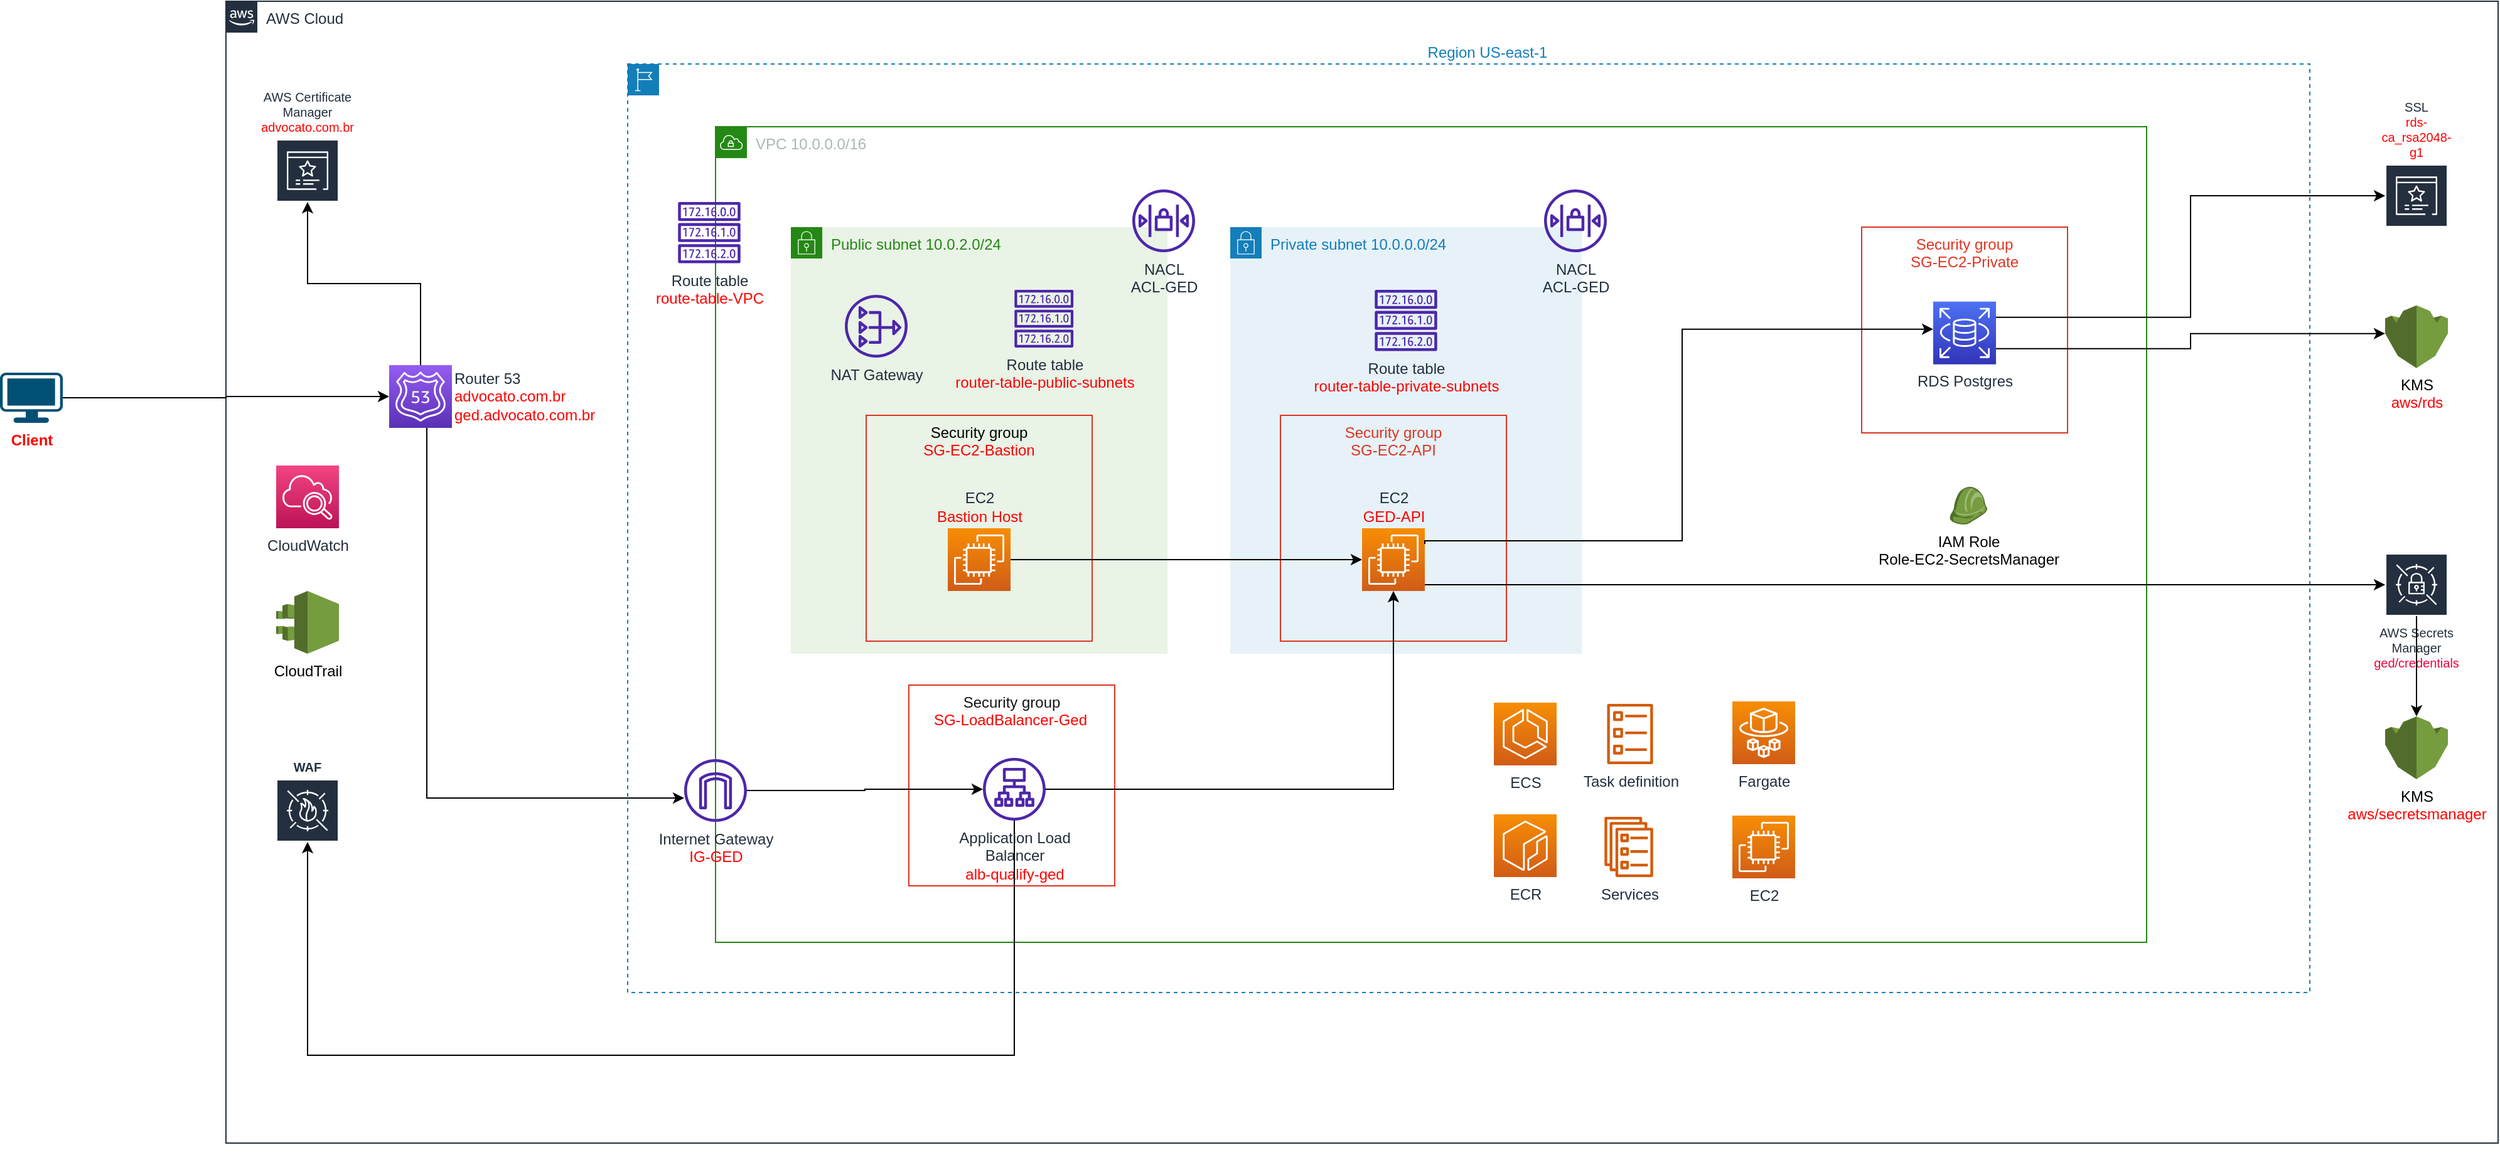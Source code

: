 <mxfile version="20.8.10" type="device"><diagram name="Página-1" id="TlxIxWmbBKacSzVn2hIQ"><mxGraphModel dx="1114" dy="781" grid="1" gridSize="10" guides="1" tooltips="1" connect="1" arrows="1" fold="1" page="1" pageScale="1" pageWidth="827" pageHeight="1169" math="0" shadow="0"><root><mxCell id="0"/><mxCell id="1" parent="0"/><mxCell id="9AdBZdHf4qmZB2p49X4Q-2" value="AWS Cloud" style="points=[[0,0],[0.25,0],[0.5,0],[0.75,0],[1,0],[1,0.25],[1,0.5],[1,0.75],[1,1],[0.75,1],[0.5,1],[0.25,1],[0,1],[0,0.75],[0,0.5],[0,0.25]];outlineConnect=0;gradientColor=none;html=1;whiteSpace=wrap;fontSize=12;fontStyle=0;container=1;pointerEvents=0;collapsible=0;recursiveResize=0;shape=mxgraph.aws4.group;grIcon=mxgraph.aws4.group_aws_cloud_alt;strokeColor=#232F3E;fillColor=none;verticalAlign=top;align=left;spacingLeft=30;fontColor=#232F3E;dashed=0;movable=1;resizable=1;rotatable=1;deletable=1;editable=1;connectable=1;" parent="1" vertex="1"><mxGeometry x="250" y="120" width="1810" height="910" as="geometry"/></mxCell><mxCell id="9AdBZdHf4qmZB2p49X4Q-7" value="Region US-east-1" style="points=[[0,0],[0.25,0],[0.5,0],[0.75,0],[1,0],[1,0.25],[1,0.5],[1,0.75],[1,1],[0.75,1],[0.5,1],[0.25,1],[0,1],[0,0.75],[0,0.5],[0,0.25]];outlineConnect=0;gradientColor=none;html=1;whiteSpace=wrap;fontSize=12;fontStyle=0;container=1;pointerEvents=0;collapsible=0;recursiveResize=0;shape=mxgraph.aws4.group;grIcon=mxgraph.aws4.group_region;strokeColor=#147EBA;fillColor=none;verticalAlign=bottom;align=center;spacingLeft=30;fontColor=#147EBA;dashed=1;movable=1;resizable=1;rotatable=1;deletable=1;editable=1;connectable=1;labelPosition=center;verticalLabelPosition=top;" parent="9AdBZdHf4qmZB2p49X4Q-2" vertex="1"><mxGeometry x="320" y="50" width="1340" height="740" as="geometry"/></mxCell><mxCell id="9AdBZdHf4qmZB2p49X4Q-8" value="VPC 10.0.0.0/16" style="points=[[0,0],[0.25,0],[0.5,0],[0.75,0],[1,0],[1,0.25],[1,0.5],[1,0.75],[1,1],[0.75,1],[0.5,1],[0.25,1],[0,1],[0,0.75],[0,0.5],[0,0.25]];outlineConnect=0;gradientColor=none;html=1;whiteSpace=wrap;fontSize=12;fontStyle=0;container=1;pointerEvents=0;collapsible=0;recursiveResize=0;shape=mxgraph.aws4.group;grIcon=mxgraph.aws4.group_vpc;strokeColor=#248814;fillColor=none;verticalAlign=top;align=left;spacingLeft=30;fontColor=#AAB7B8;dashed=0;movable=1;resizable=1;rotatable=1;deletable=1;editable=1;connectable=1;" parent="9AdBZdHf4qmZB2p49X4Q-7" vertex="1"><mxGeometry x="70" y="50" width="1140" height="650" as="geometry"/></mxCell><mxCell id="Kh6abr-luLYYtOmnZ7HQ-10" value="Security group&#10;SG-EC2-Private" style="fillColor=none;strokeColor=#DD3522;verticalAlign=top;fontStyle=0;fontColor=#DD3522;movable=1;resizable=1;rotatable=1;deletable=1;editable=1;connectable=1;" parent="9AdBZdHf4qmZB2p49X4Q-8" vertex="1"><mxGeometry x="913" y="80" width="164" height="164" as="geometry"/></mxCell><mxCell id="Kh6abr-luLYYtOmnZ7HQ-9" value="Security group&#10;" style="fillColor=none;strokeColor=#DD3522;verticalAlign=top;fontStyle=0;fontColor=#171616;movable=1;resizable=1;rotatable=1;deletable=1;editable=1;connectable=1;" parent="9AdBZdHf4qmZB2p49X4Q-8" vertex="1"><mxGeometry x="154" y="445" width="164" height="160" as="geometry"/></mxCell><mxCell id="9AdBZdHf4qmZB2p49X4Q-18" value="Public subnet 10.0.2.0/24" style="points=[[0,0],[0.25,0],[0.5,0],[0.75,0],[1,0],[1,0.25],[1,0.5],[1,0.75],[1,1],[0.75,1],[0.5,1],[0.25,1],[0,1],[0,0.75],[0,0.5],[0,0.25]];outlineConnect=0;gradientColor=none;html=1;whiteSpace=wrap;fontSize=12;fontStyle=0;container=1;pointerEvents=0;collapsible=0;recursiveResize=0;shape=mxgraph.aws4.group;grIcon=mxgraph.aws4.group_security_group;grStroke=0;strokeColor=#248814;fillColor=#E9F3E6;verticalAlign=top;align=left;spacingLeft=30;fontColor=#248814;dashed=0;movable=1;resizable=1;rotatable=1;deletable=1;editable=1;connectable=1;" parent="9AdBZdHf4qmZB2p49X4Q-8" vertex="1"><mxGeometry x="60" y="80" width="300" height="340" as="geometry"/></mxCell><mxCell id="Kh6abr-luLYYtOmnZ7HQ-4" value="Security group&#10;" style="fillColor=none;strokeColor=#DD3522;verticalAlign=top;fontStyle=0;fontColor=#000000;movable=1;resizable=1;rotatable=1;deletable=1;editable=1;connectable=1;" parent="9AdBZdHf4qmZB2p49X4Q-18" vertex="1"><mxGeometry x="60" y="150" width="180" height="180" as="geometry"/></mxCell><mxCell id="Kh6abr-luLYYtOmnZ7HQ-5" value="EC2&lt;br&gt;&lt;font color=&quot;#ff0000&quot;&gt;Bastion Host&lt;/font&gt;" style="sketch=0;points=[[0,0,0],[0.25,0,0],[0.5,0,0],[0.75,0,0],[1,0,0],[0,1,0],[0.25,1,0],[0.5,1,0],[0.75,1,0],[1,1,0],[0,0.25,0],[0,0.5,0],[0,0.75,0],[1,0.25,0],[1,0.5,0],[1,0.75,0]];outlineConnect=0;fontColor=#232F3E;gradientColor=#F78E04;gradientDirection=north;fillColor=#D05C17;strokeColor=#ffffff;dashed=0;verticalLabelPosition=top;verticalAlign=bottom;align=center;html=1;fontSize=12;fontStyle=0;aspect=fixed;shape=mxgraph.aws4.resourceIcon;resIcon=mxgraph.aws4.ec2;movable=1;resizable=1;rotatable=1;deletable=1;editable=1;connectable=1;labelPosition=center;" parent="9AdBZdHf4qmZB2p49X4Q-18" vertex="1"><mxGeometry x="125" y="240" width="50" height="50" as="geometry"/></mxCell><mxCell id="Kh6abr-luLYYtOmnZ7HQ-29" value="SG-EC2-Bastion" style="text;html=1;strokeColor=none;fillColor=none;align=center;verticalAlign=middle;whiteSpace=wrap;rounded=0;fontColor=#FF0000;" parent="9AdBZdHf4qmZB2p49X4Q-18" vertex="1"><mxGeometry x="90" y="170" width="120" height="15" as="geometry"/></mxCell><mxCell id="Jt0pqFJxQuWi2rjyHfGb-25" value="Route table&lt;br&gt;&lt;font color=&quot;#ff0000&quot;&gt;router-table-public-subnets&lt;/font&gt;" style="sketch=0;outlineConnect=0;fontColor=#232F3E;gradientColor=none;fillColor=#4D27AA;strokeColor=none;dashed=0;verticalLabelPosition=bottom;verticalAlign=top;align=center;html=1;fontSize=12;fontStyle=0;aspect=fixed;pointerEvents=1;shape=mxgraph.aws4.route_table;movable=1;resizable=1;rotatable=1;deletable=1;editable=1;connectable=1;" parent="9AdBZdHf4qmZB2p49X4Q-18" vertex="1"><mxGeometry x="178" y="50" width="47.21" height="46" as="geometry"/></mxCell><mxCell id="9AdBZdHf4qmZB2p49X4Q-17" value="Private subnet 10.0.0.0/24" style="points=[[0,0],[0.25,0],[0.5,0],[0.75,0],[1,0],[1,0.25],[1,0.5],[1,0.75],[1,1],[0.75,1],[0.5,1],[0.25,1],[0,1],[0,0.75],[0,0.5],[0,0.25]];outlineConnect=0;gradientColor=none;html=1;whiteSpace=wrap;fontSize=12;fontStyle=0;container=1;pointerEvents=0;collapsible=0;recursiveResize=0;shape=mxgraph.aws4.group;grIcon=mxgraph.aws4.group_security_group;grStroke=0;strokeColor=#147EBA;fillColor=#E6F2F8;verticalAlign=top;align=left;spacingLeft=30;fontColor=#147EBA;dashed=0;movable=1;resizable=1;rotatable=1;deletable=1;editable=1;connectable=1;" parent="9AdBZdHf4qmZB2p49X4Q-8" vertex="1"><mxGeometry x="410" y="80" width="280" height="340" as="geometry"/></mxCell><mxCell id="Jt0pqFJxQuWi2rjyHfGb-6" value="Security group&#10;SG-EC2-API" style="fillColor=none;strokeColor=#DD3522;verticalAlign=top;fontStyle=0;fontColor=#DD3522;movable=1;resizable=1;rotatable=1;deletable=1;editable=1;connectable=1;" parent="9AdBZdHf4qmZB2p49X4Q-17" vertex="1"><mxGeometry x="40" y="150" width="180" height="180" as="geometry"/></mxCell><mxCell id="9AdBZdHf4qmZB2p49X4Q-16" value="EC2&lt;br&gt;&lt;font color=&quot;#ff0000&quot;&gt;GED-API&lt;/font&gt;" style="sketch=0;points=[[0,0,0],[0.25,0,0],[0.5,0,0],[0.75,0,0],[1,0,0],[0,1,0],[0.25,1,0],[0.5,1,0],[0.75,1,0],[1,1,0],[0,0.25,0],[0,0.5,0],[0,0.75,0],[1,0.25,0],[1,0.5,0],[1,0.75,0]];outlineConnect=0;fontColor=#232F3E;gradientColor=#F78E04;gradientDirection=north;fillColor=#D05C17;strokeColor=#ffffff;dashed=0;verticalLabelPosition=top;verticalAlign=bottom;align=center;html=1;fontSize=12;fontStyle=0;aspect=fixed;shape=mxgraph.aws4.resourceIcon;resIcon=mxgraph.aws4.ec2;movable=1;resizable=1;rotatable=1;deletable=1;editable=1;connectable=1;labelPosition=center;" parent="9AdBZdHf4qmZB2p49X4Q-17" vertex="1"><mxGeometry x="105" y="240" width="50" height="50" as="geometry"/></mxCell><mxCell id="Jt0pqFJxQuWi2rjyHfGb-26" value="Route table&lt;br&gt;&lt;font color=&quot;#ff0000&quot;&gt;router-table-private-subnets&lt;/font&gt;" style="sketch=0;outlineConnect=0;fontColor=#232F3E;gradientColor=none;fillColor=#4D27AA;strokeColor=none;dashed=0;verticalLabelPosition=bottom;verticalAlign=top;align=center;html=1;fontSize=12;fontStyle=0;aspect=fixed;pointerEvents=1;shape=mxgraph.aws4.route_table;movable=1;resizable=1;rotatable=1;deletable=1;editable=1;connectable=1;" parent="9AdBZdHf4qmZB2p49X4Q-17" vertex="1"><mxGeometry x="115" y="50" width="50" height="48.72" as="geometry"/></mxCell><mxCell id="Kh6abr-luLYYtOmnZ7HQ-38" style="edgeStyle=orthogonalEdgeStyle;rounded=0;orthogonalLoop=1;jettySize=auto;html=1;fontColor=#FF0000;" parent="9AdBZdHf4qmZB2p49X4Q-8" source="Jt0pqFJxQuWi2rjyHfGb-4" target="9AdBZdHf4qmZB2p49X4Q-16" edge="1"><mxGeometry relative="1" as="geometry"/></mxCell><mxCell id="Jt0pqFJxQuWi2rjyHfGb-4" value="Application Load &lt;br&gt;Balancer&lt;br&gt;&lt;font color=&quot;#ff0000&quot;&gt;alb-qualify-ged&lt;/font&gt;" style="sketch=0;outlineConnect=0;fontColor=#232F3E;gradientColor=none;fillColor=#4D27AA;strokeColor=none;dashed=0;verticalLabelPosition=bottom;verticalAlign=top;align=center;html=1;fontSize=12;fontStyle=0;aspect=fixed;pointerEvents=1;shape=mxgraph.aws4.application_load_balancer;movable=1;resizable=1;rotatable=1;deletable=1;editable=1;connectable=1;" parent="9AdBZdHf4qmZB2p49X4Q-8" vertex="1"><mxGeometry x="213" y="503" width="50" height="50" as="geometry"/></mxCell><mxCell id="Jt0pqFJxQuWi2rjyHfGb-2" value="NAT Gateway" style="sketch=0;outlineConnect=0;fontColor=#232F3E;gradientColor=none;fillColor=#4D27AA;strokeColor=none;dashed=0;verticalLabelPosition=bottom;verticalAlign=top;align=center;html=1;fontSize=12;fontStyle=0;aspect=fixed;pointerEvents=1;shape=mxgraph.aws4.nat_gateway;movable=1;resizable=1;rotatable=1;deletable=1;editable=1;connectable=1;" parent="9AdBZdHf4qmZB2p49X4Q-8" vertex="1"><mxGeometry x="103" y="134" width="50" height="50" as="geometry"/></mxCell><mxCell id="Jt0pqFJxQuWi2rjyHfGb-29" value="NACL&lt;br&gt;ACL-GED" style="sketch=0;outlineConnect=0;fontColor=#232F3E;gradientColor=none;fillColor=#4D27AA;strokeColor=none;dashed=0;verticalLabelPosition=bottom;verticalAlign=top;align=center;html=1;fontSize=12;fontStyle=0;aspect=fixed;pointerEvents=1;shape=mxgraph.aws4.network_access_control_list;movable=1;resizable=1;rotatable=1;deletable=1;editable=1;connectable=1;" parent="9AdBZdHf4qmZB2p49X4Q-8" vertex="1"><mxGeometry x="332" y="50" width="50" height="50" as="geometry"/></mxCell><mxCell id="ydgKaHkphg-W1_IZg0Yu-4" value="RDS Postgres" style="sketch=0;points=[[0,0,0],[0.25,0,0],[0.5,0,0],[0.75,0,0],[1,0,0],[0,1,0],[0.25,1,0],[0.5,1,0],[0.75,1,0],[1,1,0],[0,0.25,0],[0,0.5,0],[0,0.75,0],[1,0.25,0],[1,0.5,0],[1,0.75,0]];outlineConnect=0;fontColor=#232F3E;gradientColor=#4D72F3;gradientDirection=north;fillColor=#3334B9;strokeColor=#ffffff;dashed=0;verticalLabelPosition=bottom;verticalAlign=top;align=center;html=1;fontSize=12;fontStyle=0;aspect=fixed;shape=mxgraph.aws4.resourceIcon;resIcon=mxgraph.aws4.rds;" parent="9AdBZdHf4qmZB2p49X4Q-8" vertex="1"><mxGeometry x="970" y="139.36" width="50" height="50" as="geometry"/></mxCell><mxCell id="Kh6abr-luLYYtOmnZ7HQ-17" style="edgeStyle=orthogonalEdgeStyle;rounded=0;orthogonalLoop=1;jettySize=auto;html=1;" parent="9AdBZdHf4qmZB2p49X4Q-8" source="Jt0pqFJxQuWi2rjyHfGb-3" target="Jt0pqFJxQuWi2rjyHfGb-4" edge="1"><mxGeometry relative="1" as="geometry"/></mxCell><mxCell id="Jt0pqFJxQuWi2rjyHfGb-3" value="Internet Gateway&lt;br&gt;&lt;font color=&quot;#ff0000&quot;&gt;IG-GED&lt;/font&gt;" style="sketch=0;outlineConnect=0;fontColor=#232F3E;gradientColor=none;fillColor=#4D27AA;strokeColor=none;dashed=0;verticalLabelPosition=bottom;verticalAlign=top;align=center;html=1;fontSize=12;fontStyle=0;aspect=fixed;pointerEvents=1;shape=mxgraph.aws4.internet_gateway;movable=1;resizable=1;rotatable=1;deletable=1;editable=1;connectable=1;" parent="9AdBZdHf4qmZB2p49X4Q-8" vertex="1"><mxGeometry x="-25" y="504" width="50" height="50" as="geometry"/></mxCell><mxCell id="Kh6abr-luLYYtOmnZ7HQ-14" style="edgeStyle=orthogonalEdgeStyle;rounded=0;orthogonalLoop=1;jettySize=auto;html=1;exitX=1;exitY=0.25;exitDx=0;exitDy=0;exitPerimeter=0;entryX=0;entryY=0.75;entryDx=0;entryDy=0;entryPerimeter=0;" parent="9AdBZdHf4qmZB2p49X4Q-8" source="9AdBZdHf4qmZB2p49X4Q-16" edge="1"><mxGeometry relative="1" as="geometry"><mxPoint x="565" y="317" as="sourcePoint"/><mxPoint x="970" y="161.36" as="targetPoint"/><Array as="points"><mxPoint x="565" y="330"/><mxPoint x="770" y="330"/><mxPoint x="770" y="161"/></Array></mxGeometry></mxCell><mxCell id="ydgKaHkphg-W1_IZg0Yu-8" value="IAM Role&lt;br&gt;Role-EC2-SecretsManager" style="outlineConnect=0;dashed=0;verticalLabelPosition=bottom;verticalAlign=top;align=center;html=1;shape=mxgraph.aws3.role;fillColor=#759C3E;gradientColor=none;" parent="9AdBZdHf4qmZB2p49X4Q-8" vertex="1"><mxGeometry x="983" y="287" width="30" height="30" as="geometry"/></mxCell><mxCell id="Kh6abr-luLYYtOmnZ7HQ-30" value="SG-LoadBalancer-Ged" style="text;html=1;strokeColor=none;fillColor=none;align=center;verticalAlign=middle;whiteSpace=wrap;rounded=0;fontColor=#FF0000;" parent="9AdBZdHf4qmZB2p49X4Q-8" vertex="1"><mxGeometry x="160" y="460" width="150" height="25" as="geometry"/></mxCell><mxCell id="Kh6abr-luLYYtOmnZ7HQ-39" style="edgeStyle=orthogonalEdgeStyle;rounded=0;orthogonalLoop=1;jettySize=auto;html=1;fontColor=#FF0000;" parent="9AdBZdHf4qmZB2p49X4Q-8" source="Kh6abr-luLYYtOmnZ7HQ-5" target="9AdBZdHf4qmZB2p49X4Q-16" edge="1"><mxGeometry relative="1" as="geometry"/></mxCell><mxCell id="Kh6abr-luLYYtOmnZ7HQ-40" value="NACL&lt;br&gt;ACL-GED" style="sketch=0;outlineConnect=0;fontColor=#232F3E;gradientColor=none;fillColor=#4D27AA;strokeColor=none;dashed=0;verticalLabelPosition=bottom;verticalAlign=top;align=center;html=1;fontSize=12;fontStyle=0;aspect=fixed;pointerEvents=1;shape=mxgraph.aws4.network_access_control_list;movable=1;resizable=1;rotatable=1;deletable=1;editable=1;connectable=1;" parent="9AdBZdHf4qmZB2p49X4Q-8" vertex="1"><mxGeometry x="660" y="50" width="50" height="50" as="geometry"/></mxCell><mxCell id="_AXH7ZwxpYpWfYD6_QXP-3" value="ECS" style="sketch=0;points=[[0,0,0],[0.25,0,0],[0.5,0,0],[0.75,0,0],[1,0,0],[0,1,0],[0.25,1,0],[0.5,1,0],[0.75,1,0],[1,1,0],[0,0.25,0],[0,0.5,0],[0,0.75,0],[1,0.25,0],[1,0.5,0],[1,0.75,0]];outlineConnect=0;fontColor=#232F3E;gradientColor=#F78E04;gradientDirection=north;fillColor=#D05C17;strokeColor=#ffffff;dashed=0;verticalLabelPosition=bottom;verticalAlign=top;align=center;html=1;fontSize=12;fontStyle=0;aspect=fixed;shape=mxgraph.aws4.resourceIcon;resIcon=mxgraph.aws4.ecs;" parent="9AdBZdHf4qmZB2p49X4Q-8" vertex="1"><mxGeometry x="620" y="459" width="50" height="50" as="geometry"/></mxCell><mxCell id="_AXH7ZwxpYpWfYD6_QXP-2" value="Task definition" style="sketch=0;outlineConnect=0;fontColor=#232F3E;gradientColor=none;fillColor=#D45B07;strokeColor=none;dashed=0;verticalLabelPosition=bottom;verticalAlign=top;align=center;html=1;fontSize=12;fontStyle=0;aspect=fixed;pointerEvents=1;shape=mxgraph.aws4.ecs_task;" parent="9AdBZdHf4qmZB2p49X4Q-8" vertex="1"><mxGeometry x="710" y="460" width="37" height="48" as="geometry"/></mxCell><mxCell id="_AXH7ZwxpYpWfYD6_QXP-4" value="Services" style="sketch=0;outlineConnect=0;fontColor=#232F3E;gradientColor=none;fillColor=#D45B07;strokeColor=none;dashed=0;verticalLabelPosition=bottom;verticalAlign=top;align=center;html=1;fontSize=12;fontStyle=0;aspect=fixed;pointerEvents=1;shape=mxgraph.aws4.ecs_service;" parent="9AdBZdHf4qmZB2p49X4Q-8" vertex="1"><mxGeometry x="708" y="550" width="39" height="48" as="geometry"/></mxCell><mxCell id="_AXH7ZwxpYpWfYD6_QXP-5" value="ECR" style="sketch=0;points=[[0,0,0],[0.25,0,0],[0.5,0,0],[0.75,0,0],[1,0,0],[0,1,0],[0.25,1,0],[0.5,1,0],[0.75,1,0],[1,1,0],[0,0.25,0],[0,0.5,0],[0,0.75,0],[1,0.25,0],[1,0.5,0],[1,0.75,0]];outlineConnect=0;fontColor=#232F3E;gradientColor=#F78E04;gradientDirection=north;fillColor=#D05C17;strokeColor=#ffffff;dashed=0;verticalLabelPosition=bottom;verticalAlign=top;align=center;html=1;fontSize=12;fontStyle=0;aspect=fixed;shape=mxgraph.aws4.resourceIcon;resIcon=mxgraph.aws4.ecr;" parent="9AdBZdHf4qmZB2p49X4Q-8" vertex="1"><mxGeometry x="620" y="548" width="50" height="50" as="geometry"/></mxCell><mxCell id="_AXH7ZwxpYpWfYD6_QXP-6" value="Fargate" style="sketch=0;points=[[0,0,0],[0.25,0,0],[0.5,0,0],[0.75,0,0],[1,0,0],[0,1,0],[0.25,1,0],[0.5,1,0],[0.75,1,0],[1,1,0],[0,0.25,0],[0,0.5,0],[0,0.75,0],[1,0.25,0],[1,0.5,0],[1,0.75,0]];outlineConnect=0;fontColor=#232F3E;gradientColor=#F78E04;gradientDirection=north;fillColor=#D05C17;strokeColor=#ffffff;dashed=0;verticalLabelPosition=bottom;verticalAlign=top;align=center;html=1;fontSize=12;fontStyle=0;aspect=fixed;shape=mxgraph.aws4.resourceIcon;resIcon=mxgraph.aws4.fargate;" parent="9AdBZdHf4qmZB2p49X4Q-8" vertex="1"><mxGeometry x="810" y="458" width="50" height="50" as="geometry"/></mxCell><mxCell id="_AXH7ZwxpYpWfYD6_QXP-7" value="EC2" style="sketch=0;points=[[0,0,0],[0.25,0,0],[0.5,0,0],[0.75,0,0],[1,0,0],[0,1,0],[0.25,1,0],[0.5,1,0],[0.75,1,0],[1,1,0],[0,0.25,0],[0,0.5,0],[0,0.75,0],[1,0.25,0],[1,0.5,0],[1,0.75,0]];outlineConnect=0;fontColor=#232F3E;gradientColor=#F78E04;gradientDirection=north;fillColor=#D05C17;strokeColor=#ffffff;dashed=0;verticalLabelPosition=bottom;verticalAlign=top;align=center;html=1;fontSize=12;fontStyle=0;aspect=fixed;shape=mxgraph.aws4.resourceIcon;resIcon=mxgraph.aws4.ec2;" parent="9AdBZdHf4qmZB2p49X4Q-8" vertex="1"><mxGeometry x="810" y="549" width="50" height="50" as="geometry"/></mxCell><mxCell id="Kh6abr-luLYYtOmnZ7HQ-2" value="Route table&lt;br&gt;&lt;font color=&quot;#ff0000&quot;&gt;route-table-VPC&lt;/font&gt;&lt;br&gt;&lt;span style=&quot;display: flex;&quot;&gt;&lt;/span&gt;&lt;span style=&quot;display: flex;&quot;&gt;&lt;/span&gt;&lt;span style=&quot;display: flex;&quot;&gt;&lt;/span&gt;" style="sketch=0;outlineConnect=0;fontColor=#232F3E;gradientColor=none;fillColor=#4D27AA;strokeColor=none;dashed=0;verticalLabelPosition=bottom;verticalAlign=top;align=center;html=1;fontSize=12;fontStyle=0;aspect=fixed;pointerEvents=1;shape=mxgraph.aws4.route_table;movable=1;resizable=1;rotatable=1;deletable=1;editable=1;connectable=1;" parent="9AdBZdHf4qmZB2p49X4Q-7" vertex="1"><mxGeometry x="40" y="110" width="50" height="48.72" as="geometry"/></mxCell><mxCell id="Kh6abr-luLYYtOmnZ7HQ-1" style="edgeStyle=orthogonalEdgeStyle;rounded=0;orthogonalLoop=1;jettySize=auto;html=1;exitX=0.5;exitY=0;exitDx=0;exitDy=0;exitPerimeter=0;" parent="9AdBZdHf4qmZB2p49X4Q-2" source="9AdBZdHf4qmZB2p49X4Q-11" target="iEiRXBOhiPbkz48faM2q-2" edge="1"><mxGeometry relative="1" as="geometry"/></mxCell><mxCell id="Kh6abr-luLYYtOmnZ7HQ-11" style="edgeStyle=orthogonalEdgeStyle;rounded=0;orthogonalLoop=1;jettySize=auto;html=1;" parent="9AdBZdHf4qmZB2p49X4Q-2" source="9AdBZdHf4qmZB2p49X4Q-11" target="Jt0pqFJxQuWi2rjyHfGb-3" edge="1"><mxGeometry relative="1" as="geometry"><Array as="points"><mxPoint x="160" y="635"/></Array></mxGeometry></mxCell><mxCell id="9AdBZdHf4qmZB2p49X4Q-11" value="Router 53&lt;br&gt;&lt;font color=&quot;#ff0000&quot;&gt;advocato.com.br&lt;br&gt;ged.advocato.com.br&lt;br&gt;&lt;/font&gt;" style="sketch=0;points=[[0,0,0],[0.25,0,0],[0.5,0,0],[0.75,0,0],[1,0,0],[0,1,0],[0.25,1,0],[0.5,1,0],[0.75,1,0],[1,1,0],[0,0.25,0],[0,0.5,0],[0,0.75,0],[1,0.25,0],[1,0.5,0],[1,0.75,0]];outlineConnect=0;fontColor=#232F3E;gradientColor=#945DF2;gradientDirection=north;fillColor=#5A30B5;strokeColor=#ffffff;dashed=0;verticalLabelPosition=middle;verticalAlign=middle;align=left;html=1;fontSize=12;fontStyle=0;aspect=fixed;shape=mxgraph.aws4.resourceIcon;resIcon=mxgraph.aws4.route_53;labelPosition=right;movable=1;resizable=1;rotatable=1;deletable=1;editable=1;connectable=1;" parent="9AdBZdHf4qmZB2p49X4Q-2" vertex="1"><mxGeometry x="130" y="290" width="50" height="50" as="geometry"/></mxCell><mxCell id="iEiRXBOhiPbkz48faM2q-1" value="WAF" style="sketch=0;outlineConnect=0;fontColor=#232F3E;gradientColor=none;strokeColor=#ffffff;fillColor=#232F3E;dashed=0;verticalLabelPosition=top;verticalAlign=bottom;align=center;html=1;whiteSpace=wrap;fontSize=10;fontStyle=1;spacing=3;shape=mxgraph.aws4.productIcon;prIcon=mxgraph.aws4.waf;movable=1;resizable=1;rotatable=1;deletable=1;editable=1;connectable=1;labelPosition=center;" parent="9AdBZdHf4qmZB2p49X4Q-2" vertex="1"><mxGeometry x="40" y="620" width="50" height="50" as="geometry"/></mxCell><mxCell id="iEiRXBOhiPbkz48faM2q-2" value="&lt;span style=&quot;font-weight: normal;&quot;&gt;AWS Certificate Manager&lt;br&gt;&lt;font style=&quot;&quot; color=&quot;#ff0000&quot;&gt;advocato.com.br&lt;/font&gt;&lt;/span&gt;" style="sketch=0;outlineConnect=0;fontColor=#232F3E;gradientColor=none;strokeColor=#ffffff;fillColor=#232F3E;dashed=0;verticalLabelPosition=top;verticalAlign=bottom;align=center;html=1;whiteSpace=wrap;fontSize=10;fontStyle=1;spacing=3;shape=mxgraph.aws4.productIcon;prIcon=mxgraph.aws4.certificate_manager_3;labelPosition=center;" parent="9AdBZdHf4qmZB2p49X4Q-2" vertex="1"><mxGeometry x="40" y="110" width="50" height="50" as="geometry"/></mxCell><mxCell id="Jt0pqFJxQuWi2rjyHfGb-34" value="CloudWatch" style="sketch=0;points=[[0,0,0],[0.25,0,0],[0.5,0,0],[0.75,0,0],[1,0,0],[0,1,0],[0.25,1,0],[0.5,1,0],[0.75,1,0],[1,1,0],[0,0.25,0],[0,0.5,0],[0,0.75,0],[1,0.25,0],[1,0.5,0],[1,0.75,0]];points=[[0,0,0],[0.25,0,0],[0.5,0,0],[0.75,0,0],[1,0,0],[0,1,0],[0.25,1,0],[0.5,1,0],[0.75,1,0],[1,1,0],[0,0.25,0],[0,0.5,0],[0,0.75,0],[1,0.25,0],[1,0.5,0],[1,0.75,0]];outlineConnect=0;fontColor=#232F3E;gradientColor=#F34482;gradientDirection=north;fillColor=#BC1356;strokeColor=#ffffff;dashed=0;verticalLabelPosition=bottom;verticalAlign=top;align=center;html=1;fontSize=12;fontStyle=0;aspect=fixed;shape=mxgraph.aws4.resourceIcon;resIcon=mxgraph.aws4.cloudwatch_2;movable=1;resizable=1;rotatable=1;deletable=1;editable=1;connectable=1;" parent="9AdBZdHf4qmZB2p49X4Q-2" vertex="1"><mxGeometry x="40" y="370" width="50" height="50" as="geometry"/></mxCell><mxCell id="Kh6abr-luLYYtOmnZ7HQ-24" value="CloudTrail" style="outlineConnect=0;dashed=0;verticalLabelPosition=bottom;verticalAlign=top;align=center;html=1;shape=mxgraph.aws3.cloudtrail;fillColor=#759C3E;gradientColor=none;" parent="9AdBZdHf4qmZB2p49X4Q-2" vertex="1"><mxGeometry x="40" y="470" width="50" height="50" as="geometry"/></mxCell><mxCell id="Kh6abr-luLYYtOmnZ7HQ-35" value="&lt;span style=&quot;font-weight: normal;&quot;&gt;SSL&lt;/span&gt;&lt;br&gt;&lt;font style=&quot;font-weight: normal;&quot; color=&quot;#ff0000&quot;&gt;rds-ca_rsa2048-g1&lt;/font&gt;" style="sketch=0;outlineConnect=0;fontColor=#232F3E;gradientColor=none;strokeColor=#ffffff;fillColor=#232F3E;dashed=0;verticalLabelPosition=top;verticalAlign=bottom;align=center;html=1;whiteSpace=wrap;fontSize=10;fontStyle=1;spacing=3;shape=mxgraph.aws4.productIcon;prIcon=mxgraph.aws4.certificate_manager_3;labelPosition=center;" parent="9AdBZdHf4qmZB2p49X4Q-2" vertex="1"><mxGeometry x="1720" y="130" width="50" height="50" as="geometry"/></mxCell><mxCell id="ydgKaHkphg-W1_IZg0Yu-7" value="KMS&lt;br&gt;&lt;font color=&quot;#ff0000&quot;&gt;aws/rds&lt;/font&gt;" style="outlineConnect=0;dashed=0;verticalLabelPosition=bottom;verticalAlign=top;align=center;html=1;shape=mxgraph.aws3.kms;fillColor=#759C3E;gradientColor=none;labelPosition=center;" parent="9AdBZdHf4qmZB2p49X4Q-2" vertex="1"><mxGeometry x="1720" y="242.36" width="50" height="50" as="geometry"/></mxCell><mxCell id="Kh6abr-luLYYtOmnZ7HQ-19" value="&lt;span style=&quot;font-weight: normal;&quot;&gt;AWS Secrets Manager&lt;br&gt;&lt;font color=&quot;#ef0140&quot;&gt;ged/credentials&lt;/font&gt;&lt;/span&gt;" style="sketch=0;outlineConnect=0;fontColor=#232F3E;gradientColor=none;strokeColor=#ffffff;fillColor=#232F3E;dashed=0;verticalLabelPosition=bottom;verticalAlign=top;align=center;html=1;whiteSpace=wrap;fontSize=10;fontStyle=1;spacing=3;shape=mxgraph.aws4.productIcon;prIcon=mxgraph.aws4.secrets_manager;labelPosition=center;" parent="9AdBZdHf4qmZB2p49X4Q-2" vertex="1"><mxGeometry x="1720" y="440" width="50" height="50" as="geometry"/></mxCell><mxCell id="Kh6abr-luLYYtOmnZ7HQ-33" value="KMS&lt;br&gt;&lt;font color=&quot;#ff0000&quot;&gt;aws/secretsmanager&lt;/font&gt;" style="outlineConnect=0;dashed=0;verticalLabelPosition=bottom;verticalAlign=top;align=center;html=1;shape=mxgraph.aws3.kms;fillColor=#759C3E;gradientColor=none;labelPosition=center;" parent="9AdBZdHf4qmZB2p49X4Q-2" vertex="1"><mxGeometry x="1720" y="570" width="50" height="50" as="geometry"/></mxCell><mxCell id="Kh6abr-luLYYtOmnZ7HQ-15" style="edgeStyle=orthogonalEdgeStyle;rounded=0;orthogonalLoop=1;jettySize=auto;html=1;entryX=0;entryY=0.45;entryDx=0;entryDy=0;entryPerimeter=0;exitX=1;exitY=0.75;exitDx=0;exitDy=0;exitPerimeter=0;" parent="9AdBZdHf4qmZB2p49X4Q-2" source="ydgKaHkphg-W1_IZg0Yu-4" target="ydgKaHkphg-W1_IZg0Yu-7" edge="1"><mxGeometry relative="1" as="geometry"/></mxCell><mxCell id="Kh6abr-luLYYtOmnZ7HQ-34" style="edgeStyle=orthogonalEdgeStyle;rounded=0;orthogonalLoop=1;jettySize=auto;html=1;entryX=0.5;entryY=0;entryDx=0;entryDy=0;entryPerimeter=0;fontColor=#FF0000;" parent="9AdBZdHf4qmZB2p49X4Q-2" source="Kh6abr-luLYYtOmnZ7HQ-19" target="Kh6abr-luLYYtOmnZ7HQ-33" edge="1"><mxGeometry relative="1" as="geometry"/></mxCell><mxCell id="Kh6abr-luLYYtOmnZ7HQ-37" style="edgeStyle=orthogonalEdgeStyle;rounded=0;orthogonalLoop=1;jettySize=auto;html=1;fontColor=#FF0000;" parent="9AdBZdHf4qmZB2p49X4Q-2" source="9AdBZdHf4qmZB2p49X4Q-16" target="Kh6abr-luLYYtOmnZ7HQ-19" edge="1"><mxGeometry relative="1" as="geometry"><Array as="points"><mxPoint x="1080" y="465"/><mxPoint x="1080" y="465"/></Array></mxGeometry></mxCell><mxCell id="Kh6abr-luLYYtOmnZ7HQ-41" style="edgeStyle=orthogonalEdgeStyle;rounded=0;orthogonalLoop=1;jettySize=auto;html=1;entryX=0.001;entryY=0.5;entryDx=0;entryDy=0;entryPerimeter=0;fontColor=#FF0000;exitX=1;exitY=0.25;exitDx=0;exitDy=0;exitPerimeter=0;" parent="9AdBZdHf4qmZB2p49X4Q-2" source="ydgKaHkphg-W1_IZg0Yu-4" target="Kh6abr-luLYYtOmnZ7HQ-35" edge="1"><mxGeometry relative="1" as="geometry"/></mxCell><mxCell id="Kh6abr-luLYYtOmnZ7HQ-43" style="edgeStyle=orthogonalEdgeStyle;rounded=0;orthogonalLoop=1;jettySize=auto;html=1;fontColor=#FF0000;" parent="9AdBZdHf4qmZB2p49X4Q-2" source="Jt0pqFJxQuWi2rjyHfGb-4" target="iEiRXBOhiPbkz48faM2q-1" edge="1"><mxGeometry relative="1" as="geometry"><Array as="points"><mxPoint x="628" y="840"/><mxPoint x="65" y="840"/></Array></mxGeometry></mxCell><mxCell id="Kh6abr-luLYYtOmnZ7HQ-45" style="edgeStyle=orthogonalEdgeStyle;rounded=0;orthogonalLoop=1;jettySize=auto;html=1;entryX=0;entryY=0.5;entryDx=0;entryDy=0;entryPerimeter=0;fontSize=21;fontColor=#FF0000;" parent="1" source="Kh6abr-luLYYtOmnZ7HQ-44" target="9AdBZdHf4qmZB2p49X4Q-11" edge="1"><mxGeometry relative="1" as="geometry"/></mxCell><mxCell id="Kh6abr-luLYYtOmnZ7HQ-44" value="Client" style="points=[[0.03,0.03,0],[0.5,0,0],[0.97,0.03,0],[1,0.4,0],[0.97,0.745,0],[0.5,1,0],[0.03,0.745,0],[0,0.4,0]];verticalLabelPosition=bottom;sketch=0;html=1;verticalAlign=top;aspect=fixed;align=center;pointerEvents=1;shape=mxgraph.cisco19.workstation;fillColor=#005073;strokeColor=none;fontColor=#FF0000;fontSize=12;fontStyle=1" parent="1" vertex="1"><mxGeometry x="70" y="416" width="50" height="40" as="geometry"/></mxCell><mxCell id="Kh6abr-luLYYtOmnZ7HQ-46" style="edgeStyle=orthogonalEdgeStyle;rounded=0;orthogonalLoop=1;jettySize=auto;html=1;exitX=0.5;exitY=1;exitDx=0;exitDy=0;fontSize=12;fontColor=#FF0000;" parent="1" source="9AdBZdHf4qmZB2p49X4Q-2" target="9AdBZdHf4qmZB2p49X4Q-2" edge="1"><mxGeometry relative="1" as="geometry"/></mxCell></root></mxGraphModel></diagram></mxfile>